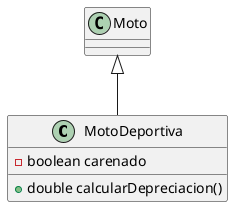 @startuml
class MotoDeportiva extends Moto {
    - boolean carenado
    + double calcularDepreciacion()
}
@enduml
